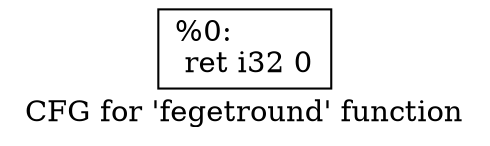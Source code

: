 digraph "CFG for 'fegetround' function" {
	label="CFG for 'fegetround' function";

	Node0x1bef780 [shape=record,label="{%0:\l  ret i32 0\l}"];
}
